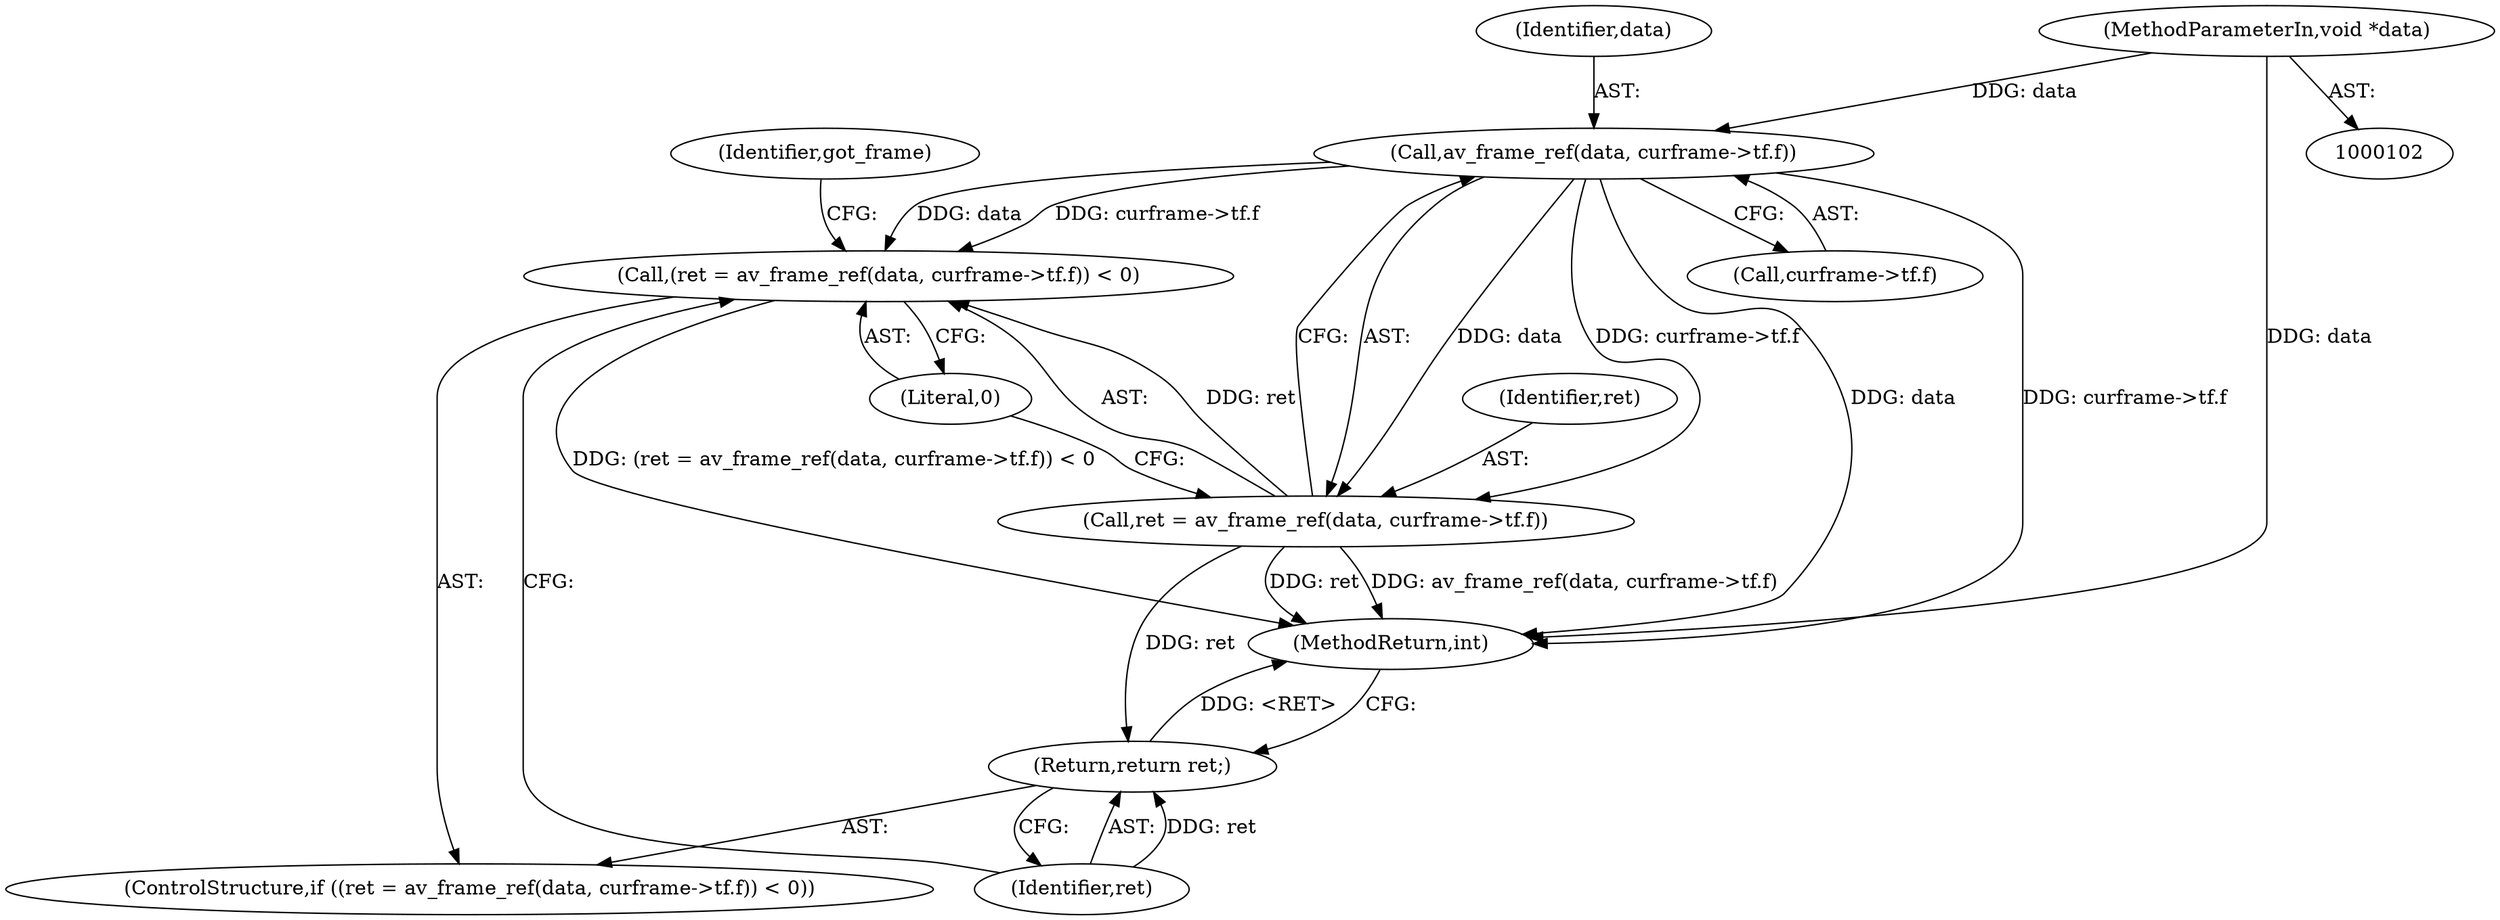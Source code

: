 digraph "0_FFmpeg_6b5d3fb26fb4be48e4966e4b1d97c2165538d4ef@pointer" {
"1000104" [label="(MethodParameterIn,void *data)"];
"1000835" [label="(Call,av_frame_ref(data, curframe->tf.f))"];
"1000832" [label="(Call,(ret = av_frame_ref(data, curframe->tf.f)) < 0)"];
"1000833" [label="(Call,ret = av_frame_ref(data, curframe->tf.f))"];
"1000843" [label="(Return,return ret;)"];
"1000836" [label="(Identifier,data)"];
"1000104" [label="(MethodParameterIn,void *data)"];
"1000837" [label="(Call,curframe->tf.f)"];
"1000832" [label="(Call,(ret = av_frame_ref(data, curframe->tf.f)) < 0)"];
"1000842" [label="(Literal,0)"];
"1000844" [label="(Identifier,ret)"];
"1000834" [label="(Identifier,ret)"];
"1000877" [label="(MethodReturn,int)"];
"1000833" [label="(Call,ret = av_frame_ref(data, curframe->tf.f))"];
"1000835" [label="(Call,av_frame_ref(data, curframe->tf.f))"];
"1000843" [label="(Return,return ret;)"];
"1000847" [label="(Identifier,got_frame)"];
"1000831" [label="(ControlStructure,if ((ret = av_frame_ref(data, curframe->tf.f)) < 0))"];
"1000104" -> "1000102"  [label="AST: "];
"1000104" -> "1000877"  [label="DDG: data"];
"1000104" -> "1000835"  [label="DDG: data"];
"1000835" -> "1000833"  [label="AST: "];
"1000835" -> "1000837"  [label="CFG: "];
"1000836" -> "1000835"  [label="AST: "];
"1000837" -> "1000835"  [label="AST: "];
"1000833" -> "1000835"  [label="CFG: "];
"1000835" -> "1000877"  [label="DDG: data"];
"1000835" -> "1000877"  [label="DDG: curframe->tf.f"];
"1000835" -> "1000832"  [label="DDG: data"];
"1000835" -> "1000832"  [label="DDG: curframe->tf.f"];
"1000835" -> "1000833"  [label="DDG: data"];
"1000835" -> "1000833"  [label="DDG: curframe->tf.f"];
"1000832" -> "1000831"  [label="AST: "];
"1000832" -> "1000842"  [label="CFG: "];
"1000833" -> "1000832"  [label="AST: "];
"1000842" -> "1000832"  [label="AST: "];
"1000844" -> "1000832"  [label="CFG: "];
"1000847" -> "1000832"  [label="CFG: "];
"1000832" -> "1000877"  [label="DDG: (ret = av_frame_ref(data, curframe->tf.f)) < 0"];
"1000833" -> "1000832"  [label="DDG: ret"];
"1000834" -> "1000833"  [label="AST: "];
"1000842" -> "1000833"  [label="CFG: "];
"1000833" -> "1000877"  [label="DDG: ret"];
"1000833" -> "1000877"  [label="DDG: av_frame_ref(data, curframe->tf.f)"];
"1000833" -> "1000843"  [label="DDG: ret"];
"1000843" -> "1000831"  [label="AST: "];
"1000843" -> "1000844"  [label="CFG: "];
"1000844" -> "1000843"  [label="AST: "];
"1000877" -> "1000843"  [label="CFG: "];
"1000843" -> "1000877"  [label="DDG: <RET>"];
"1000844" -> "1000843"  [label="DDG: ret"];
}
